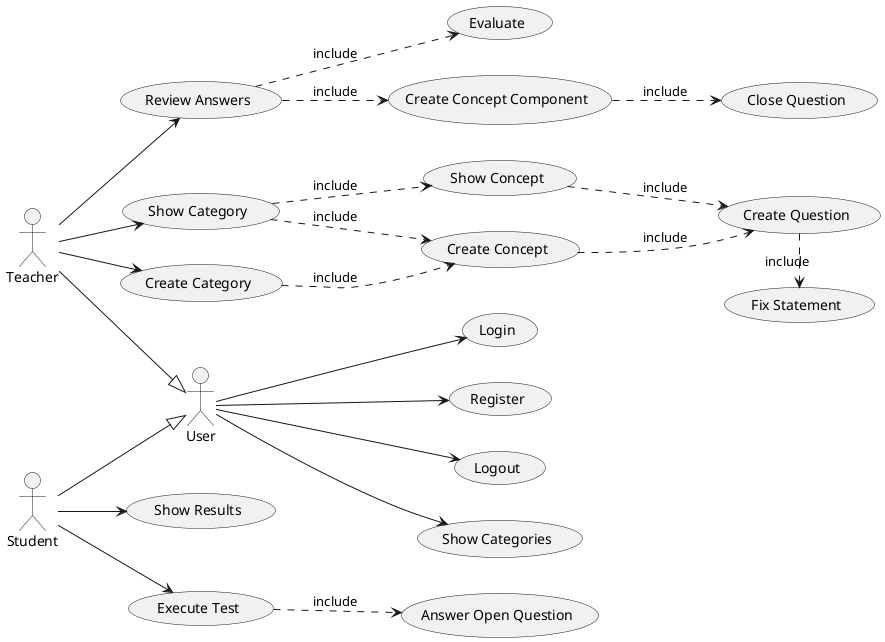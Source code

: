 @startuml useCases_app
left to right direction
actor User
actor Teacher
actor Student
usecase "Login" as login
usecase "Register" as register
usecase "Logout" as logout

usecase "Show Categories" as showCats
usecase "Show Category" as showCat
usecase "Show Concept" as showCon
usecase "Create Concept" as createConcept
usecase "Create Question" as createQ
usecase "Fix Statement" as fixQ
usecase "Close Question" as closeQ

usecase "Show Results" as showRes
usecase "Execute Test" as execT

usecase "Create Category" as createCat
usecase "Answer Open Question" as answerQ
usecase "Evaluate" as eval
usecase "Review Answers" as reviewQ
usecase "Create Concept Component" as createCC

User --> login
User --> register
User --> logout
User --> showCats

Teacher --|> User
Student --|> User

Teacher --> showCat
 showCat ..> showCon: include
 showCat ..> createConcept : include
 createConcept ..> createQ : include
 showCon ..> createQ : include
 createQ .> fixQ :include
Teacher --> createCat
 createCat ..> createConcept :include
Teacher --> reviewQ
 reviewQ ..> eval :include
 reviewQ ..> createCC :include
 createCC ..> closeQ :include

Student --> showRes
Student --> execT
 execT ..> answerQ  :include




@enduml